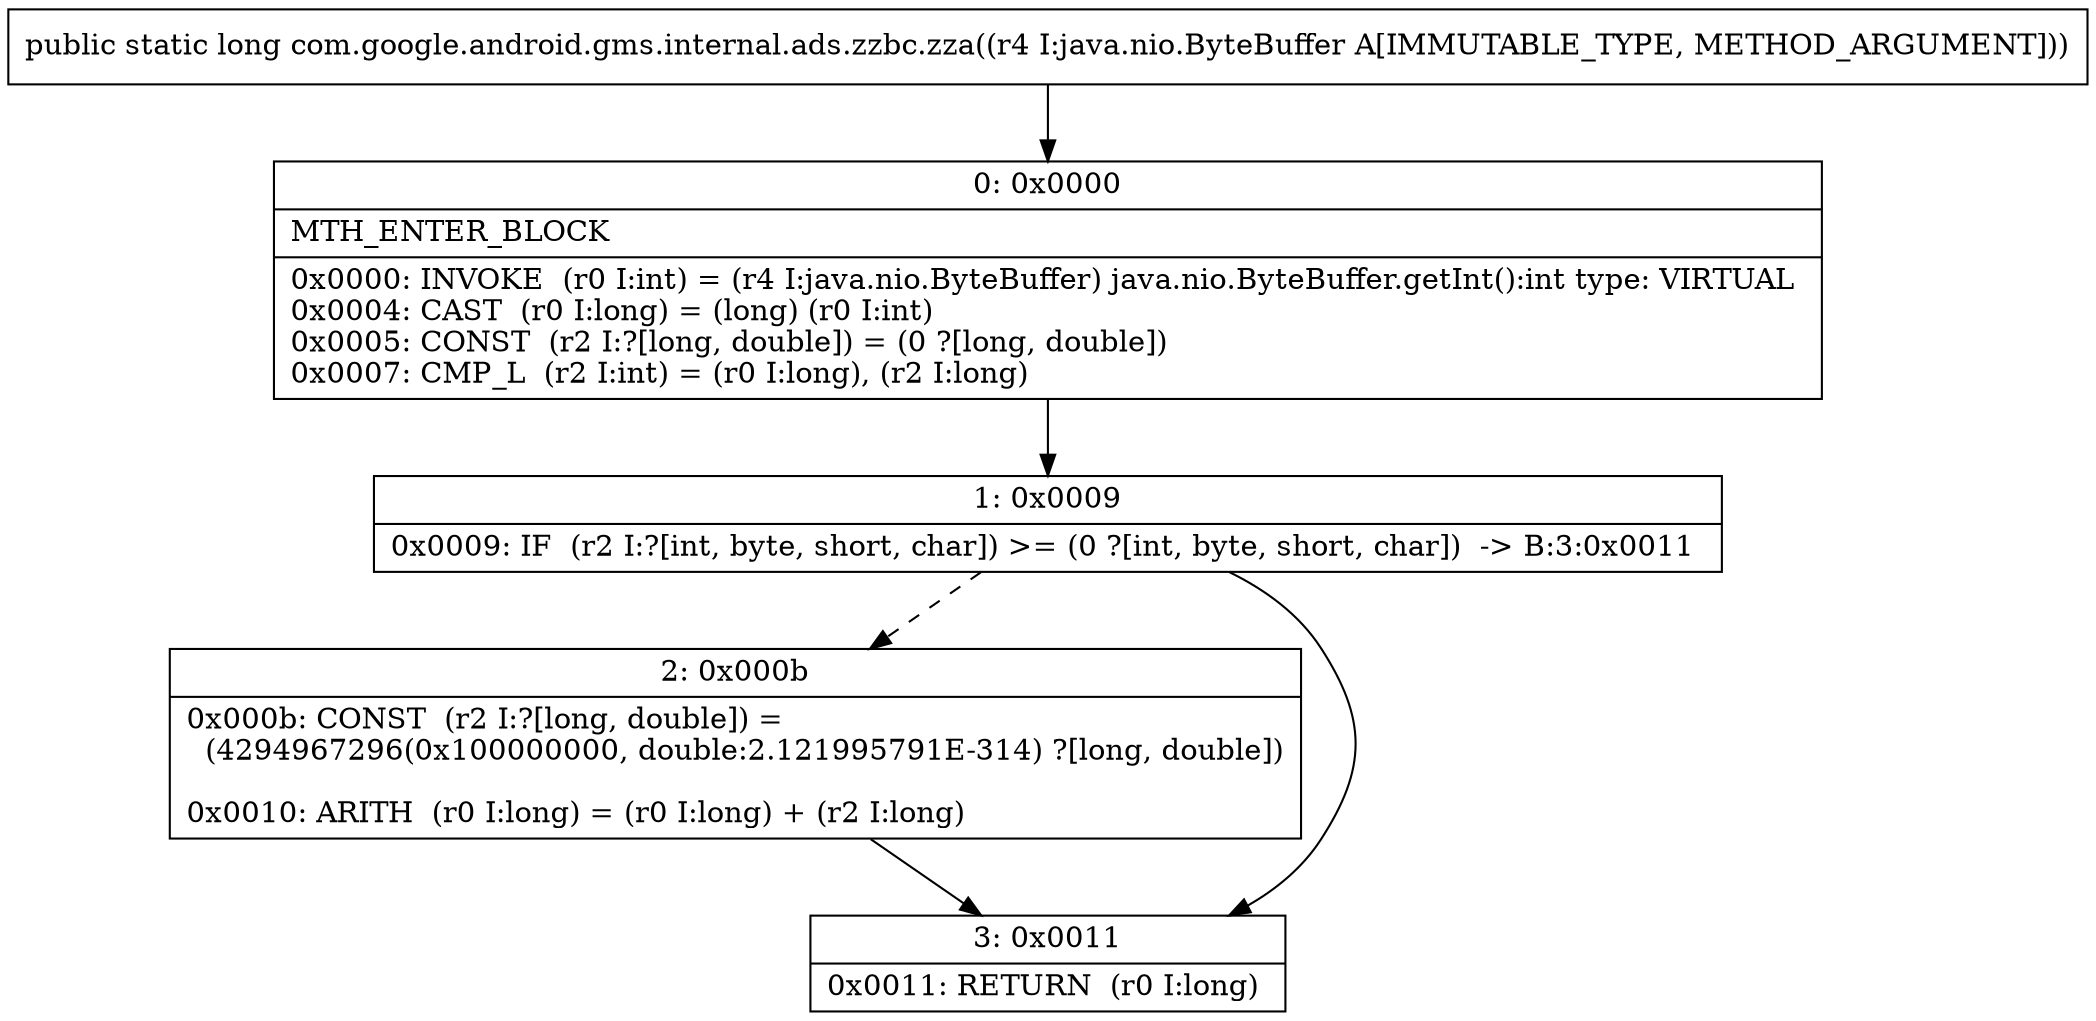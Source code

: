 digraph "CFG forcom.google.android.gms.internal.ads.zzbc.zza(Ljava\/nio\/ByteBuffer;)J" {
Node_0 [shape=record,label="{0\:\ 0x0000|MTH_ENTER_BLOCK\l|0x0000: INVOKE  (r0 I:int) = (r4 I:java.nio.ByteBuffer) java.nio.ByteBuffer.getInt():int type: VIRTUAL \l0x0004: CAST  (r0 I:long) = (long) (r0 I:int) \l0x0005: CONST  (r2 I:?[long, double]) = (0 ?[long, double]) \l0x0007: CMP_L  (r2 I:int) = (r0 I:long), (r2 I:long) \l}"];
Node_1 [shape=record,label="{1\:\ 0x0009|0x0009: IF  (r2 I:?[int, byte, short, char]) \>= (0 ?[int, byte, short, char])  \-\> B:3:0x0011 \l}"];
Node_2 [shape=record,label="{2\:\ 0x000b|0x000b: CONST  (r2 I:?[long, double]) = \l  (4294967296(0x100000000, double:2.121995791E\-314) ?[long, double])\l \l0x0010: ARITH  (r0 I:long) = (r0 I:long) + (r2 I:long) \l}"];
Node_3 [shape=record,label="{3\:\ 0x0011|0x0011: RETURN  (r0 I:long) \l}"];
MethodNode[shape=record,label="{public static long com.google.android.gms.internal.ads.zzbc.zza((r4 I:java.nio.ByteBuffer A[IMMUTABLE_TYPE, METHOD_ARGUMENT])) }"];
MethodNode -> Node_0;
Node_0 -> Node_1;
Node_1 -> Node_2[style=dashed];
Node_1 -> Node_3;
Node_2 -> Node_3;
}

